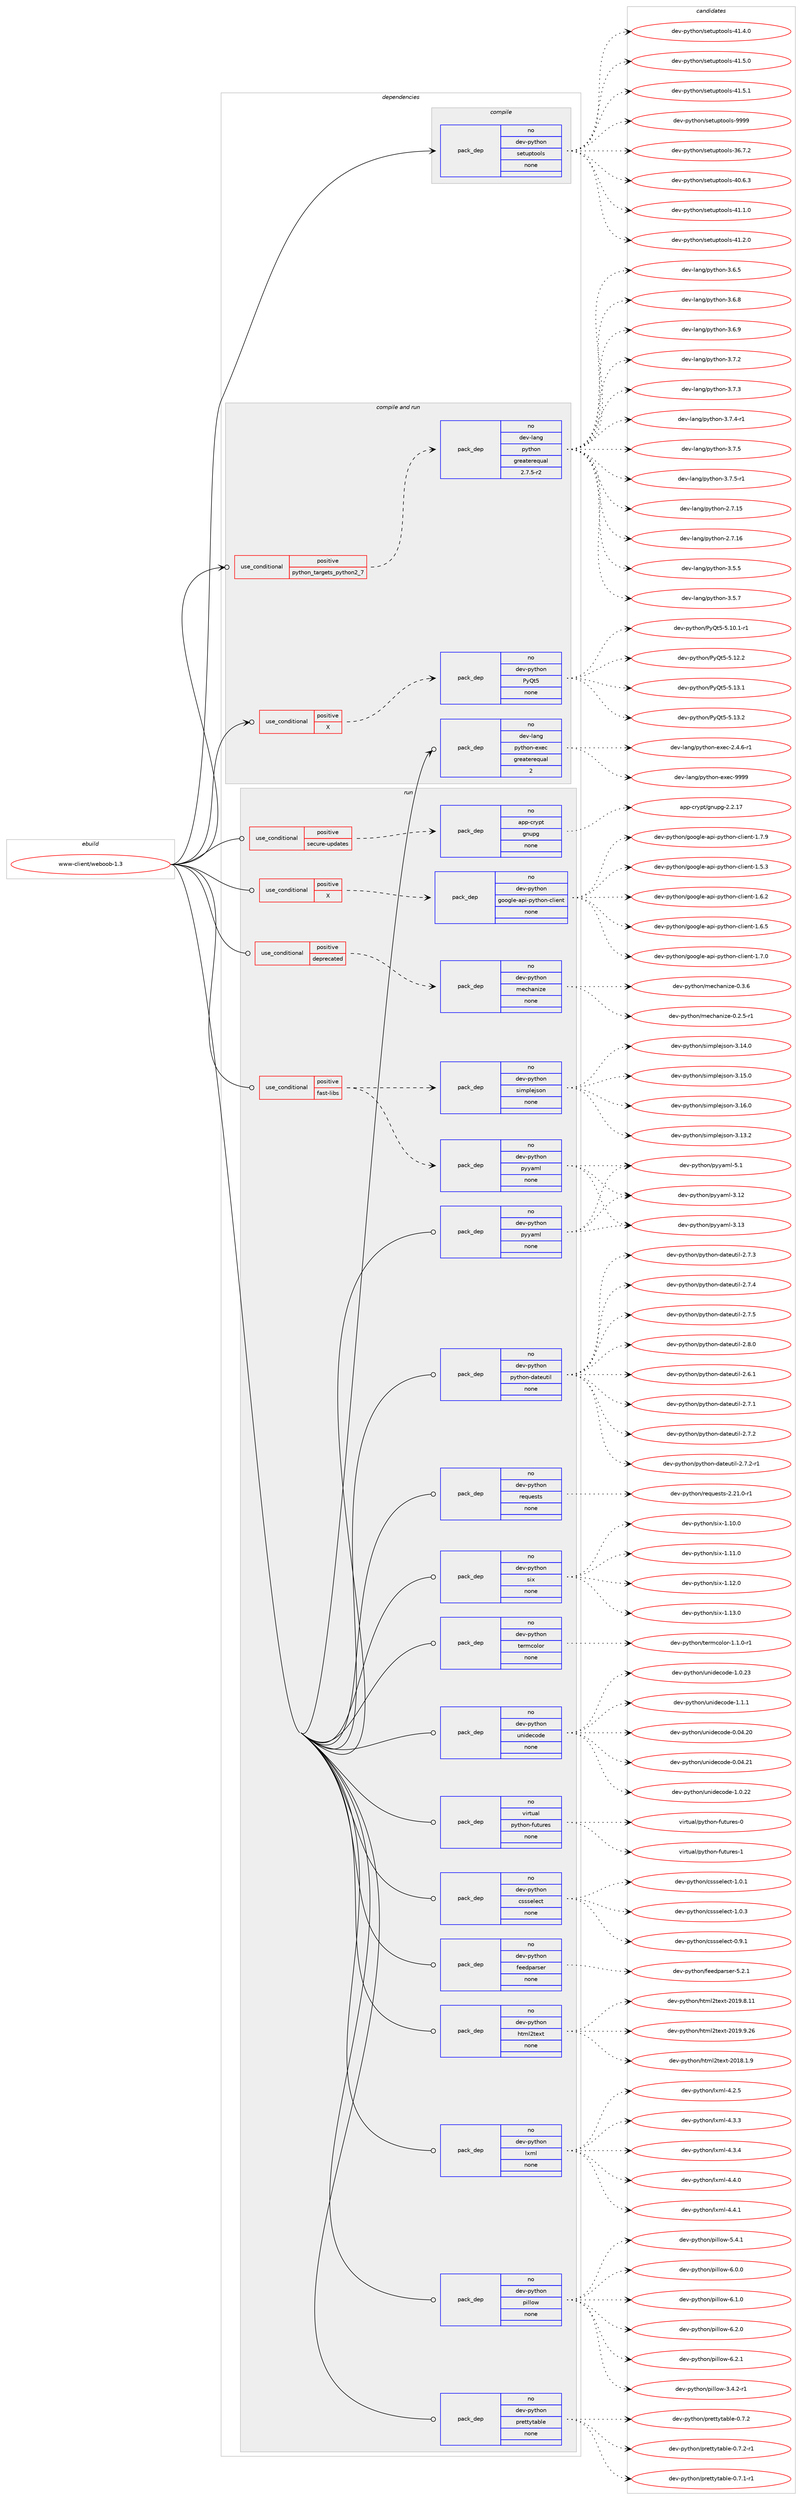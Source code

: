digraph prolog {

# *************
# Graph options
# *************

newrank=true;
concentrate=true;
compound=true;
graph [rankdir=LR,fontname=Helvetica,fontsize=10,ranksep=1.5];#, ranksep=2.5, nodesep=0.2];
edge  [arrowhead=vee];
node  [fontname=Helvetica,fontsize=10];

# **********
# The ebuild
# **********

subgraph cluster_leftcol {
color=gray;
rank=same;
label=<<i>ebuild</i>>;
id [label="www-client/weboob-1.3", color=red, width=4, href="../www-client/weboob-1.3.svg"];
}

# ****************
# The dependencies
# ****************

subgraph cluster_midcol {
color=gray;
label=<<i>dependencies</i>>;
subgraph cluster_compile {
fillcolor="#eeeeee";
style=filled;
label=<<i>compile</i>>;
subgraph pack674780 {
dependency908954 [label=<<TABLE BORDER="0" CELLBORDER="1" CELLSPACING="0" CELLPADDING="4" WIDTH="220"><TR><TD ROWSPAN="6" CELLPADDING="30">pack_dep</TD></TR><TR><TD WIDTH="110">no</TD></TR><TR><TD>dev-python</TD></TR><TR><TD>setuptools</TD></TR><TR><TD>none</TD></TR><TR><TD></TD></TR></TABLE>>, shape=none, color=blue];
}
id:e -> dependency908954:w [weight=20,style="solid",arrowhead="vee"];
}
subgraph cluster_compileandrun {
fillcolor="#eeeeee";
style=filled;
label=<<i>compile and run</i>>;
subgraph cond217803 {
dependency908955 [label=<<TABLE BORDER="0" CELLBORDER="1" CELLSPACING="0" CELLPADDING="4"><TR><TD ROWSPAN="3" CELLPADDING="10">use_conditional</TD></TR><TR><TD>positive</TD></TR><TR><TD>X</TD></TR></TABLE>>, shape=none, color=red];
subgraph pack674781 {
dependency908956 [label=<<TABLE BORDER="0" CELLBORDER="1" CELLSPACING="0" CELLPADDING="4" WIDTH="220"><TR><TD ROWSPAN="6" CELLPADDING="30">pack_dep</TD></TR><TR><TD WIDTH="110">no</TD></TR><TR><TD>dev-python</TD></TR><TR><TD>PyQt5</TD></TR><TR><TD>none</TD></TR><TR><TD></TD></TR></TABLE>>, shape=none, color=blue];
}
dependency908955:e -> dependency908956:w [weight=20,style="dashed",arrowhead="vee"];
}
id:e -> dependency908955:w [weight=20,style="solid",arrowhead="odotvee"];
subgraph cond217804 {
dependency908957 [label=<<TABLE BORDER="0" CELLBORDER="1" CELLSPACING="0" CELLPADDING="4"><TR><TD ROWSPAN="3" CELLPADDING="10">use_conditional</TD></TR><TR><TD>positive</TD></TR><TR><TD>python_targets_python2_7</TD></TR></TABLE>>, shape=none, color=red];
subgraph pack674782 {
dependency908958 [label=<<TABLE BORDER="0" CELLBORDER="1" CELLSPACING="0" CELLPADDING="4" WIDTH="220"><TR><TD ROWSPAN="6" CELLPADDING="30">pack_dep</TD></TR><TR><TD WIDTH="110">no</TD></TR><TR><TD>dev-lang</TD></TR><TR><TD>python</TD></TR><TR><TD>greaterequal</TD></TR><TR><TD>2.7.5-r2</TD></TR></TABLE>>, shape=none, color=blue];
}
dependency908957:e -> dependency908958:w [weight=20,style="dashed",arrowhead="vee"];
}
id:e -> dependency908957:w [weight=20,style="solid",arrowhead="odotvee"];
subgraph pack674783 {
dependency908959 [label=<<TABLE BORDER="0" CELLBORDER="1" CELLSPACING="0" CELLPADDING="4" WIDTH="220"><TR><TD ROWSPAN="6" CELLPADDING="30">pack_dep</TD></TR><TR><TD WIDTH="110">no</TD></TR><TR><TD>dev-lang</TD></TR><TR><TD>python-exec</TD></TR><TR><TD>greaterequal</TD></TR><TR><TD>2</TD></TR></TABLE>>, shape=none, color=blue];
}
id:e -> dependency908959:w [weight=20,style="solid",arrowhead="odotvee"];
}
subgraph cluster_run {
fillcolor="#eeeeee";
style=filled;
label=<<i>run</i>>;
subgraph cond217805 {
dependency908960 [label=<<TABLE BORDER="0" CELLBORDER="1" CELLSPACING="0" CELLPADDING="4"><TR><TD ROWSPAN="3" CELLPADDING="10">use_conditional</TD></TR><TR><TD>positive</TD></TR><TR><TD>X</TD></TR></TABLE>>, shape=none, color=red];
subgraph pack674784 {
dependency908961 [label=<<TABLE BORDER="0" CELLBORDER="1" CELLSPACING="0" CELLPADDING="4" WIDTH="220"><TR><TD ROWSPAN="6" CELLPADDING="30">pack_dep</TD></TR><TR><TD WIDTH="110">no</TD></TR><TR><TD>dev-python</TD></TR><TR><TD>google-api-python-client</TD></TR><TR><TD>none</TD></TR><TR><TD></TD></TR></TABLE>>, shape=none, color=blue];
}
dependency908960:e -> dependency908961:w [weight=20,style="dashed",arrowhead="vee"];
}
id:e -> dependency908960:w [weight=20,style="solid",arrowhead="odot"];
subgraph cond217806 {
dependency908962 [label=<<TABLE BORDER="0" CELLBORDER="1" CELLSPACING="0" CELLPADDING="4"><TR><TD ROWSPAN="3" CELLPADDING="10">use_conditional</TD></TR><TR><TD>positive</TD></TR><TR><TD>deprecated</TD></TR></TABLE>>, shape=none, color=red];
subgraph pack674785 {
dependency908963 [label=<<TABLE BORDER="0" CELLBORDER="1" CELLSPACING="0" CELLPADDING="4" WIDTH="220"><TR><TD ROWSPAN="6" CELLPADDING="30">pack_dep</TD></TR><TR><TD WIDTH="110">no</TD></TR><TR><TD>dev-python</TD></TR><TR><TD>mechanize</TD></TR><TR><TD>none</TD></TR><TR><TD></TD></TR></TABLE>>, shape=none, color=blue];
}
dependency908962:e -> dependency908963:w [weight=20,style="dashed",arrowhead="vee"];
}
id:e -> dependency908962:w [weight=20,style="solid",arrowhead="odot"];
subgraph cond217807 {
dependency908964 [label=<<TABLE BORDER="0" CELLBORDER="1" CELLSPACING="0" CELLPADDING="4"><TR><TD ROWSPAN="3" CELLPADDING="10">use_conditional</TD></TR><TR><TD>positive</TD></TR><TR><TD>fast-libs</TD></TR></TABLE>>, shape=none, color=red];
subgraph pack674786 {
dependency908965 [label=<<TABLE BORDER="0" CELLBORDER="1" CELLSPACING="0" CELLPADDING="4" WIDTH="220"><TR><TD ROWSPAN="6" CELLPADDING="30">pack_dep</TD></TR><TR><TD WIDTH="110">no</TD></TR><TR><TD>dev-python</TD></TR><TR><TD>pyyaml</TD></TR><TR><TD>none</TD></TR><TR><TD></TD></TR></TABLE>>, shape=none, color=blue];
}
dependency908964:e -> dependency908965:w [weight=20,style="dashed",arrowhead="vee"];
subgraph pack674787 {
dependency908966 [label=<<TABLE BORDER="0" CELLBORDER="1" CELLSPACING="0" CELLPADDING="4" WIDTH="220"><TR><TD ROWSPAN="6" CELLPADDING="30">pack_dep</TD></TR><TR><TD WIDTH="110">no</TD></TR><TR><TD>dev-python</TD></TR><TR><TD>simplejson</TD></TR><TR><TD>none</TD></TR><TR><TD></TD></TR></TABLE>>, shape=none, color=blue];
}
dependency908964:e -> dependency908966:w [weight=20,style="dashed",arrowhead="vee"];
}
id:e -> dependency908964:w [weight=20,style="solid",arrowhead="odot"];
subgraph cond217808 {
dependency908967 [label=<<TABLE BORDER="0" CELLBORDER="1" CELLSPACING="0" CELLPADDING="4"><TR><TD ROWSPAN="3" CELLPADDING="10">use_conditional</TD></TR><TR><TD>positive</TD></TR><TR><TD>secure-updates</TD></TR></TABLE>>, shape=none, color=red];
subgraph pack674788 {
dependency908968 [label=<<TABLE BORDER="0" CELLBORDER="1" CELLSPACING="0" CELLPADDING="4" WIDTH="220"><TR><TD ROWSPAN="6" CELLPADDING="30">pack_dep</TD></TR><TR><TD WIDTH="110">no</TD></TR><TR><TD>app-crypt</TD></TR><TR><TD>gnupg</TD></TR><TR><TD>none</TD></TR><TR><TD></TD></TR></TABLE>>, shape=none, color=blue];
}
dependency908967:e -> dependency908968:w [weight=20,style="dashed",arrowhead="vee"];
}
id:e -> dependency908967:w [weight=20,style="solid",arrowhead="odot"];
subgraph pack674789 {
dependency908969 [label=<<TABLE BORDER="0" CELLBORDER="1" CELLSPACING="0" CELLPADDING="4" WIDTH="220"><TR><TD ROWSPAN="6" CELLPADDING="30">pack_dep</TD></TR><TR><TD WIDTH="110">no</TD></TR><TR><TD>dev-python</TD></TR><TR><TD>cssselect</TD></TR><TR><TD>none</TD></TR><TR><TD></TD></TR></TABLE>>, shape=none, color=blue];
}
id:e -> dependency908969:w [weight=20,style="solid",arrowhead="odot"];
subgraph pack674790 {
dependency908970 [label=<<TABLE BORDER="0" CELLBORDER="1" CELLSPACING="0" CELLPADDING="4" WIDTH="220"><TR><TD ROWSPAN="6" CELLPADDING="30">pack_dep</TD></TR><TR><TD WIDTH="110">no</TD></TR><TR><TD>dev-python</TD></TR><TR><TD>feedparser</TD></TR><TR><TD>none</TD></TR><TR><TD></TD></TR></TABLE>>, shape=none, color=blue];
}
id:e -> dependency908970:w [weight=20,style="solid",arrowhead="odot"];
subgraph pack674791 {
dependency908971 [label=<<TABLE BORDER="0" CELLBORDER="1" CELLSPACING="0" CELLPADDING="4" WIDTH="220"><TR><TD ROWSPAN="6" CELLPADDING="30">pack_dep</TD></TR><TR><TD WIDTH="110">no</TD></TR><TR><TD>dev-python</TD></TR><TR><TD>html2text</TD></TR><TR><TD>none</TD></TR><TR><TD></TD></TR></TABLE>>, shape=none, color=blue];
}
id:e -> dependency908971:w [weight=20,style="solid",arrowhead="odot"];
subgraph pack674792 {
dependency908972 [label=<<TABLE BORDER="0" CELLBORDER="1" CELLSPACING="0" CELLPADDING="4" WIDTH="220"><TR><TD ROWSPAN="6" CELLPADDING="30">pack_dep</TD></TR><TR><TD WIDTH="110">no</TD></TR><TR><TD>dev-python</TD></TR><TR><TD>lxml</TD></TR><TR><TD>none</TD></TR><TR><TD></TD></TR></TABLE>>, shape=none, color=blue];
}
id:e -> dependency908972:w [weight=20,style="solid",arrowhead="odot"];
subgraph pack674793 {
dependency908973 [label=<<TABLE BORDER="0" CELLBORDER="1" CELLSPACING="0" CELLPADDING="4" WIDTH="220"><TR><TD ROWSPAN="6" CELLPADDING="30">pack_dep</TD></TR><TR><TD WIDTH="110">no</TD></TR><TR><TD>dev-python</TD></TR><TR><TD>pillow</TD></TR><TR><TD>none</TD></TR><TR><TD></TD></TR></TABLE>>, shape=none, color=blue];
}
id:e -> dependency908973:w [weight=20,style="solid",arrowhead="odot"];
subgraph pack674794 {
dependency908974 [label=<<TABLE BORDER="0" CELLBORDER="1" CELLSPACING="0" CELLPADDING="4" WIDTH="220"><TR><TD ROWSPAN="6" CELLPADDING="30">pack_dep</TD></TR><TR><TD WIDTH="110">no</TD></TR><TR><TD>dev-python</TD></TR><TR><TD>prettytable</TD></TR><TR><TD>none</TD></TR><TR><TD></TD></TR></TABLE>>, shape=none, color=blue];
}
id:e -> dependency908974:w [weight=20,style="solid",arrowhead="odot"];
subgraph pack674795 {
dependency908975 [label=<<TABLE BORDER="0" CELLBORDER="1" CELLSPACING="0" CELLPADDING="4" WIDTH="220"><TR><TD ROWSPAN="6" CELLPADDING="30">pack_dep</TD></TR><TR><TD WIDTH="110">no</TD></TR><TR><TD>dev-python</TD></TR><TR><TD>python-dateutil</TD></TR><TR><TD>none</TD></TR><TR><TD></TD></TR></TABLE>>, shape=none, color=blue];
}
id:e -> dependency908975:w [weight=20,style="solid",arrowhead="odot"];
subgraph pack674796 {
dependency908976 [label=<<TABLE BORDER="0" CELLBORDER="1" CELLSPACING="0" CELLPADDING="4" WIDTH="220"><TR><TD ROWSPAN="6" CELLPADDING="30">pack_dep</TD></TR><TR><TD WIDTH="110">no</TD></TR><TR><TD>dev-python</TD></TR><TR><TD>pyyaml</TD></TR><TR><TD>none</TD></TR><TR><TD></TD></TR></TABLE>>, shape=none, color=blue];
}
id:e -> dependency908976:w [weight=20,style="solid",arrowhead="odot"];
subgraph pack674797 {
dependency908977 [label=<<TABLE BORDER="0" CELLBORDER="1" CELLSPACING="0" CELLPADDING="4" WIDTH="220"><TR><TD ROWSPAN="6" CELLPADDING="30">pack_dep</TD></TR><TR><TD WIDTH="110">no</TD></TR><TR><TD>dev-python</TD></TR><TR><TD>requests</TD></TR><TR><TD>none</TD></TR><TR><TD></TD></TR></TABLE>>, shape=none, color=blue];
}
id:e -> dependency908977:w [weight=20,style="solid",arrowhead="odot"];
subgraph pack674798 {
dependency908978 [label=<<TABLE BORDER="0" CELLBORDER="1" CELLSPACING="0" CELLPADDING="4" WIDTH="220"><TR><TD ROWSPAN="6" CELLPADDING="30">pack_dep</TD></TR><TR><TD WIDTH="110">no</TD></TR><TR><TD>dev-python</TD></TR><TR><TD>six</TD></TR><TR><TD>none</TD></TR><TR><TD></TD></TR></TABLE>>, shape=none, color=blue];
}
id:e -> dependency908978:w [weight=20,style="solid",arrowhead="odot"];
subgraph pack674799 {
dependency908979 [label=<<TABLE BORDER="0" CELLBORDER="1" CELLSPACING="0" CELLPADDING="4" WIDTH="220"><TR><TD ROWSPAN="6" CELLPADDING="30">pack_dep</TD></TR><TR><TD WIDTH="110">no</TD></TR><TR><TD>dev-python</TD></TR><TR><TD>termcolor</TD></TR><TR><TD>none</TD></TR><TR><TD></TD></TR></TABLE>>, shape=none, color=blue];
}
id:e -> dependency908979:w [weight=20,style="solid",arrowhead="odot"];
subgraph pack674800 {
dependency908980 [label=<<TABLE BORDER="0" CELLBORDER="1" CELLSPACING="0" CELLPADDING="4" WIDTH="220"><TR><TD ROWSPAN="6" CELLPADDING="30">pack_dep</TD></TR><TR><TD WIDTH="110">no</TD></TR><TR><TD>dev-python</TD></TR><TR><TD>unidecode</TD></TR><TR><TD>none</TD></TR><TR><TD></TD></TR></TABLE>>, shape=none, color=blue];
}
id:e -> dependency908980:w [weight=20,style="solid",arrowhead="odot"];
subgraph pack674801 {
dependency908981 [label=<<TABLE BORDER="0" CELLBORDER="1" CELLSPACING="0" CELLPADDING="4" WIDTH="220"><TR><TD ROWSPAN="6" CELLPADDING="30">pack_dep</TD></TR><TR><TD WIDTH="110">no</TD></TR><TR><TD>virtual</TD></TR><TR><TD>python-futures</TD></TR><TR><TD>none</TD></TR><TR><TD></TD></TR></TABLE>>, shape=none, color=blue];
}
id:e -> dependency908981:w [weight=20,style="solid",arrowhead="odot"];
}
}

# **************
# The candidates
# **************

subgraph cluster_choices {
rank=same;
color=gray;
label=<<i>candidates</i>>;

subgraph choice674780 {
color=black;
nodesep=1;
choice100101118451121211161041111104711510111611711211611111110811545515446554650 [label="dev-python/setuptools-36.7.2", color=red, width=4,href="../dev-python/setuptools-36.7.2.svg"];
choice100101118451121211161041111104711510111611711211611111110811545524846544651 [label="dev-python/setuptools-40.6.3", color=red, width=4,href="../dev-python/setuptools-40.6.3.svg"];
choice100101118451121211161041111104711510111611711211611111110811545524946494648 [label="dev-python/setuptools-41.1.0", color=red, width=4,href="../dev-python/setuptools-41.1.0.svg"];
choice100101118451121211161041111104711510111611711211611111110811545524946504648 [label="dev-python/setuptools-41.2.0", color=red, width=4,href="../dev-python/setuptools-41.2.0.svg"];
choice100101118451121211161041111104711510111611711211611111110811545524946524648 [label="dev-python/setuptools-41.4.0", color=red, width=4,href="../dev-python/setuptools-41.4.0.svg"];
choice100101118451121211161041111104711510111611711211611111110811545524946534648 [label="dev-python/setuptools-41.5.0", color=red, width=4,href="../dev-python/setuptools-41.5.0.svg"];
choice100101118451121211161041111104711510111611711211611111110811545524946534649 [label="dev-python/setuptools-41.5.1", color=red, width=4,href="../dev-python/setuptools-41.5.1.svg"];
choice10010111845112121116104111110471151011161171121161111111081154557575757 [label="dev-python/setuptools-9999", color=red, width=4,href="../dev-python/setuptools-9999.svg"];
dependency908954:e -> choice100101118451121211161041111104711510111611711211611111110811545515446554650:w [style=dotted,weight="100"];
dependency908954:e -> choice100101118451121211161041111104711510111611711211611111110811545524846544651:w [style=dotted,weight="100"];
dependency908954:e -> choice100101118451121211161041111104711510111611711211611111110811545524946494648:w [style=dotted,weight="100"];
dependency908954:e -> choice100101118451121211161041111104711510111611711211611111110811545524946504648:w [style=dotted,weight="100"];
dependency908954:e -> choice100101118451121211161041111104711510111611711211611111110811545524946524648:w [style=dotted,weight="100"];
dependency908954:e -> choice100101118451121211161041111104711510111611711211611111110811545524946534648:w [style=dotted,weight="100"];
dependency908954:e -> choice100101118451121211161041111104711510111611711211611111110811545524946534649:w [style=dotted,weight="100"];
dependency908954:e -> choice10010111845112121116104111110471151011161171121161111111081154557575757:w [style=dotted,weight="100"];
}
subgraph choice674781 {
color=black;
nodesep=1;
choice1001011184511212111610411111047801218111653455346494846494511449 [label="dev-python/PyQt5-5.10.1-r1", color=red, width=4,href="../dev-python/PyQt5-5.10.1-r1.svg"];
choice100101118451121211161041111104780121811165345534649504650 [label="dev-python/PyQt5-5.12.2", color=red, width=4,href="../dev-python/PyQt5-5.12.2.svg"];
choice100101118451121211161041111104780121811165345534649514649 [label="dev-python/PyQt5-5.13.1", color=red, width=4,href="../dev-python/PyQt5-5.13.1.svg"];
choice100101118451121211161041111104780121811165345534649514650 [label="dev-python/PyQt5-5.13.2", color=red, width=4,href="../dev-python/PyQt5-5.13.2.svg"];
dependency908956:e -> choice1001011184511212111610411111047801218111653455346494846494511449:w [style=dotted,weight="100"];
dependency908956:e -> choice100101118451121211161041111104780121811165345534649504650:w [style=dotted,weight="100"];
dependency908956:e -> choice100101118451121211161041111104780121811165345534649514649:w [style=dotted,weight="100"];
dependency908956:e -> choice100101118451121211161041111104780121811165345534649514650:w [style=dotted,weight="100"];
}
subgraph choice674782 {
color=black;
nodesep=1;
choice10010111845108971101034711212111610411111045504655464953 [label="dev-lang/python-2.7.15", color=red, width=4,href="../dev-lang/python-2.7.15.svg"];
choice10010111845108971101034711212111610411111045504655464954 [label="dev-lang/python-2.7.16", color=red, width=4,href="../dev-lang/python-2.7.16.svg"];
choice100101118451089711010347112121116104111110455146534653 [label="dev-lang/python-3.5.5", color=red, width=4,href="../dev-lang/python-3.5.5.svg"];
choice100101118451089711010347112121116104111110455146534655 [label="dev-lang/python-3.5.7", color=red, width=4,href="../dev-lang/python-3.5.7.svg"];
choice100101118451089711010347112121116104111110455146544653 [label="dev-lang/python-3.6.5", color=red, width=4,href="../dev-lang/python-3.6.5.svg"];
choice100101118451089711010347112121116104111110455146544656 [label="dev-lang/python-3.6.8", color=red, width=4,href="../dev-lang/python-3.6.8.svg"];
choice100101118451089711010347112121116104111110455146544657 [label="dev-lang/python-3.6.9", color=red, width=4,href="../dev-lang/python-3.6.9.svg"];
choice100101118451089711010347112121116104111110455146554650 [label="dev-lang/python-3.7.2", color=red, width=4,href="../dev-lang/python-3.7.2.svg"];
choice100101118451089711010347112121116104111110455146554651 [label="dev-lang/python-3.7.3", color=red, width=4,href="../dev-lang/python-3.7.3.svg"];
choice1001011184510897110103471121211161041111104551465546524511449 [label="dev-lang/python-3.7.4-r1", color=red, width=4,href="../dev-lang/python-3.7.4-r1.svg"];
choice100101118451089711010347112121116104111110455146554653 [label="dev-lang/python-3.7.5", color=red, width=4,href="../dev-lang/python-3.7.5.svg"];
choice1001011184510897110103471121211161041111104551465546534511449 [label="dev-lang/python-3.7.5-r1", color=red, width=4,href="../dev-lang/python-3.7.5-r1.svg"];
dependency908958:e -> choice10010111845108971101034711212111610411111045504655464953:w [style=dotted,weight="100"];
dependency908958:e -> choice10010111845108971101034711212111610411111045504655464954:w [style=dotted,weight="100"];
dependency908958:e -> choice100101118451089711010347112121116104111110455146534653:w [style=dotted,weight="100"];
dependency908958:e -> choice100101118451089711010347112121116104111110455146534655:w [style=dotted,weight="100"];
dependency908958:e -> choice100101118451089711010347112121116104111110455146544653:w [style=dotted,weight="100"];
dependency908958:e -> choice100101118451089711010347112121116104111110455146544656:w [style=dotted,weight="100"];
dependency908958:e -> choice100101118451089711010347112121116104111110455146544657:w [style=dotted,weight="100"];
dependency908958:e -> choice100101118451089711010347112121116104111110455146554650:w [style=dotted,weight="100"];
dependency908958:e -> choice100101118451089711010347112121116104111110455146554651:w [style=dotted,weight="100"];
dependency908958:e -> choice1001011184510897110103471121211161041111104551465546524511449:w [style=dotted,weight="100"];
dependency908958:e -> choice100101118451089711010347112121116104111110455146554653:w [style=dotted,weight="100"];
dependency908958:e -> choice1001011184510897110103471121211161041111104551465546534511449:w [style=dotted,weight="100"];
}
subgraph choice674783 {
color=black;
nodesep=1;
choice10010111845108971101034711212111610411111045101120101994550465246544511449 [label="dev-lang/python-exec-2.4.6-r1", color=red, width=4,href="../dev-lang/python-exec-2.4.6-r1.svg"];
choice10010111845108971101034711212111610411111045101120101994557575757 [label="dev-lang/python-exec-9999", color=red, width=4,href="../dev-lang/python-exec-9999.svg"];
dependency908959:e -> choice10010111845108971101034711212111610411111045101120101994550465246544511449:w [style=dotted,weight="100"];
dependency908959:e -> choice10010111845108971101034711212111610411111045101120101994557575757:w [style=dotted,weight="100"];
}
subgraph choice674784 {
color=black;
nodesep=1;
choice10010111845112121116104111110471031111111031081014597112105451121211161041111104599108105101110116454946534651 [label="dev-python/google-api-python-client-1.5.3", color=red, width=4,href="../dev-python/google-api-python-client-1.5.3.svg"];
choice10010111845112121116104111110471031111111031081014597112105451121211161041111104599108105101110116454946544650 [label="dev-python/google-api-python-client-1.6.2", color=red, width=4,href="../dev-python/google-api-python-client-1.6.2.svg"];
choice10010111845112121116104111110471031111111031081014597112105451121211161041111104599108105101110116454946544653 [label="dev-python/google-api-python-client-1.6.5", color=red, width=4,href="../dev-python/google-api-python-client-1.6.5.svg"];
choice10010111845112121116104111110471031111111031081014597112105451121211161041111104599108105101110116454946554648 [label="dev-python/google-api-python-client-1.7.0", color=red, width=4,href="../dev-python/google-api-python-client-1.7.0.svg"];
choice10010111845112121116104111110471031111111031081014597112105451121211161041111104599108105101110116454946554657 [label="dev-python/google-api-python-client-1.7.9", color=red, width=4,href="../dev-python/google-api-python-client-1.7.9.svg"];
dependency908961:e -> choice10010111845112121116104111110471031111111031081014597112105451121211161041111104599108105101110116454946534651:w [style=dotted,weight="100"];
dependency908961:e -> choice10010111845112121116104111110471031111111031081014597112105451121211161041111104599108105101110116454946544650:w [style=dotted,weight="100"];
dependency908961:e -> choice10010111845112121116104111110471031111111031081014597112105451121211161041111104599108105101110116454946544653:w [style=dotted,weight="100"];
dependency908961:e -> choice10010111845112121116104111110471031111111031081014597112105451121211161041111104599108105101110116454946554648:w [style=dotted,weight="100"];
dependency908961:e -> choice10010111845112121116104111110471031111111031081014597112105451121211161041111104599108105101110116454946554657:w [style=dotted,weight="100"];
}
subgraph choice674785 {
color=black;
nodesep=1;
choice100101118451121211161041111104710910199104971101051221014548465046534511449 [label="dev-python/mechanize-0.2.5-r1", color=red, width=4,href="../dev-python/mechanize-0.2.5-r1.svg"];
choice10010111845112121116104111110471091019910497110105122101454846514654 [label="dev-python/mechanize-0.3.6", color=red, width=4,href="../dev-python/mechanize-0.3.6.svg"];
dependency908963:e -> choice100101118451121211161041111104710910199104971101051221014548465046534511449:w [style=dotted,weight="100"];
dependency908963:e -> choice10010111845112121116104111110471091019910497110105122101454846514654:w [style=dotted,weight="100"];
}
subgraph choice674786 {
color=black;
nodesep=1;
choice1001011184511212111610411111047112121121971091084551464950 [label="dev-python/pyyaml-3.12", color=red, width=4,href="../dev-python/pyyaml-3.12.svg"];
choice1001011184511212111610411111047112121121971091084551464951 [label="dev-python/pyyaml-3.13", color=red, width=4,href="../dev-python/pyyaml-3.13.svg"];
choice10010111845112121116104111110471121211219710910845534649 [label="dev-python/pyyaml-5.1", color=red, width=4,href="../dev-python/pyyaml-5.1.svg"];
dependency908965:e -> choice1001011184511212111610411111047112121121971091084551464950:w [style=dotted,weight="100"];
dependency908965:e -> choice1001011184511212111610411111047112121121971091084551464951:w [style=dotted,weight="100"];
dependency908965:e -> choice10010111845112121116104111110471121211219710910845534649:w [style=dotted,weight="100"];
}
subgraph choice674787 {
color=black;
nodesep=1;
choice100101118451121211161041111104711510510911210810110611511111045514649514650 [label="dev-python/simplejson-3.13.2", color=red, width=4,href="../dev-python/simplejson-3.13.2.svg"];
choice100101118451121211161041111104711510510911210810110611511111045514649524648 [label="dev-python/simplejson-3.14.0", color=red, width=4,href="../dev-python/simplejson-3.14.0.svg"];
choice100101118451121211161041111104711510510911210810110611511111045514649534648 [label="dev-python/simplejson-3.15.0", color=red, width=4,href="../dev-python/simplejson-3.15.0.svg"];
choice100101118451121211161041111104711510510911210810110611511111045514649544648 [label="dev-python/simplejson-3.16.0", color=red, width=4,href="../dev-python/simplejson-3.16.0.svg"];
dependency908966:e -> choice100101118451121211161041111104711510510911210810110611511111045514649514650:w [style=dotted,weight="100"];
dependency908966:e -> choice100101118451121211161041111104711510510911210810110611511111045514649524648:w [style=dotted,weight="100"];
dependency908966:e -> choice100101118451121211161041111104711510510911210810110611511111045514649534648:w [style=dotted,weight="100"];
dependency908966:e -> choice100101118451121211161041111104711510510911210810110611511111045514649544648:w [style=dotted,weight="100"];
}
subgraph choice674788 {
color=black;
nodesep=1;
choice9711211245991141211121164710311011711210345504650464955 [label="app-crypt/gnupg-2.2.17", color=red, width=4,href="../app-crypt/gnupg-2.2.17.svg"];
dependency908968:e -> choice9711211245991141211121164710311011711210345504650464955:w [style=dotted,weight="100"];
}
subgraph choice674789 {
color=black;
nodesep=1;
choice10010111845112121116104111110479911511511510110810199116454846574649 [label="dev-python/cssselect-0.9.1", color=red, width=4,href="../dev-python/cssselect-0.9.1.svg"];
choice10010111845112121116104111110479911511511510110810199116454946484649 [label="dev-python/cssselect-1.0.1", color=red, width=4,href="../dev-python/cssselect-1.0.1.svg"];
choice10010111845112121116104111110479911511511510110810199116454946484651 [label="dev-python/cssselect-1.0.3", color=red, width=4,href="../dev-python/cssselect-1.0.3.svg"];
dependency908969:e -> choice10010111845112121116104111110479911511511510110810199116454846574649:w [style=dotted,weight="100"];
dependency908969:e -> choice10010111845112121116104111110479911511511510110810199116454946484649:w [style=dotted,weight="100"];
dependency908969:e -> choice10010111845112121116104111110479911511511510110810199116454946484651:w [style=dotted,weight="100"];
}
subgraph choice674790 {
color=black;
nodesep=1;
choice100101118451121211161041111104710210110110011297114115101114455346504649 [label="dev-python/feedparser-5.2.1", color=red, width=4,href="../dev-python/feedparser-5.2.1.svg"];
dependency908970:e -> choice100101118451121211161041111104710210110110011297114115101114455346504649:w [style=dotted,weight="100"];
}
subgraph choice674791 {
color=black;
nodesep=1;
choice100101118451121211161041111104710411610910850116101120116455048495646494657 [label="dev-python/html2text-2018.1.9", color=red, width=4,href="../dev-python/html2text-2018.1.9.svg"];
choice10010111845112121116104111110471041161091085011610112011645504849574656464949 [label="dev-python/html2text-2019.8.11", color=red, width=4,href="../dev-python/html2text-2019.8.11.svg"];
choice10010111845112121116104111110471041161091085011610112011645504849574657465054 [label="dev-python/html2text-2019.9.26", color=red, width=4,href="../dev-python/html2text-2019.9.26.svg"];
dependency908971:e -> choice100101118451121211161041111104710411610910850116101120116455048495646494657:w [style=dotted,weight="100"];
dependency908971:e -> choice10010111845112121116104111110471041161091085011610112011645504849574656464949:w [style=dotted,weight="100"];
dependency908971:e -> choice10010111845112121116104111110471041161091085011610112011645504849574657465054:w [style=dotted,weight="100"];
}
subgraph choice674792 {
color=black;
nodesep=1;
choice1001011184511212111610411111047108120109108455246504653 [label="dev-python/lxml-4.2.5", color=red, width=4,href="../dev-python/lxml-4.2.5.svg"];
choice1001011184511212111610411111047108120109108455246514651 [label="dev-python/lxml-4.3.3", color=red, width=4,href="../dev-python/lxml-4.3.3.svg"];
choice1001011184511212111610411111047108120109108455246514652 [label="dev-python/lxml-4.3.4", color=red, width=4,href="../dev-python/lxml-4.3.4.svg"];
choice1001011184511212111610411111047108120109108455246524648 [label="dev-python/lxml-4.4.0", color=red, width=4,href="../dev-python/lxml-4.4.0.svg"];
choice1001011184511212111610411111047108120109108455246524649 [label="dev-python/lxml-4.4.1", color=red, width=4,href="../dev-python/lxml-4.4.1.svg"];
dependency908972:e -> choice1001011184511212111610411111047108120109108455246504653:w [style=dotted,weight="100"];
dependency908972:e -> choice1001011184511212111610411111047108120109108455246514651:w [style=dotted,weight="100"];
dependency908972:e -> choice1001011184511212111610411111047108120109108455246514652:w [style=dotted,weight="100"];
dependency908972:e -> choice1001011184511212111610411111047108120109108455246524648:w [style=dotted,weight="100"];
dependency908972:e -> choice1001011184511212111610411111047108120109108455246524649:w [style=dotted,weight="100"];
}
subgraph choice674793 {
color=black;
nodesep=1;
choice10010111845112121116104111110471121051081081111194551465246504511449 [label="dev-python/pillow-3.4.2-r1", color=red, width=4,href="../dev-python/pillow-3.4.2-r1.svg"];
choice1001011184511212111610411111047112105108108111119455346524649 [label="dev-python/pillow-5.4.1", color=red, width=4,href="../dev-python/pillow-5.4.1.svg"];
choice1001011184511212111610411111047112105108108111119455446484648 [label="dev-python/pillow-6.0.0", color=red, width=4,href="../dev-python/pillow-6.0.0.svg"];
choice1001011184511212111610411111047112105108108111119455446494648 [label="dev-python/pillow-6.1.0", color=red, width=4,href="../dev-python/pillow-6.1.0.svg"];
choice1001011184511212111610411111047112105108108111119455446504648 [label="dev-python/pillow-6.2.0", color=red, width=4,href="../dev-python/pillow-6.2.0.svg"];
choice1001011184511212111610411111047112105108108111119455446504649 [label="dev-python/pillow-6.2.1", color=red, width=4,href="../dev-python/pillow-6.2.1.svg"];
dependency908973:e -> choice10010111845112121116104111110471121051081081111194551465246504511449:w [style=dotted,weight="100"];
dependency908973:e -> choice1001011184511212111610411111047112105108108111119455346524649:w [style=dotted,weight="100"];
dependency908973:e -> choice1001011184511212111610411111047112105108108111119455446484648:w [style=dotted,weight="100"];
dependency908973:e -> choice1001011184511212111610411111047112105108108111119455446494648:w [style=dotted,weight="100"];
dependency908973:e -> choice1001011184511212111610411111047112105108108111119455446504648:w [style=dotted,weight="100"];
dependency908973:e -> choice1001011184511212111610411111047112105108108111119455446504649:w [style=dotted,weight="100"];
}
subgraph choice674794 {
color=black;
nodesep=1;
choice100101118451121211161041111104711211410111611612111697981081014548465546494511449 [label="dev-python/prettytable-0.7.1-r1", color=red, width=4,href="../dev-python/prettytable-0.7.1-r1.svg"];
choice10010111845112121116104111110471121141011161161211169798108101454846554650 [label="dev-python/prettytable-0.7.2", color=red, width=4,href="../dev-python/prettytable-0.7.2.svg"];
choice100101118451121211161041111104711211410111611612111697981081014548465546504511449 [label="dev-python/prettytable-0.7.2-r1", color=red, width=4,href="../dev-python/prettytable-0.7.2-r1.svg"];
dependency908974:e -> choice100101118451121211161041111104711211410111611612111697981081014548465546494511449:w [style=dotted,weight="100"];
dependency908974:e -> choice10010111845112121116104111110471121141011161161211169798108101454846554650:w [style=dotted,weight="100"];
dependency908974:e -> choice100101118451121211161041111104711211410111611612111697981081014548465546504511449:w [style=dotted,weight="100"];
}
subgraph choice674795 {
color=black;
nodesep=1;
choice10010111845112121116104111110471121211161041111104510097116101117116105108455046544649 [label="dev-python/python-dateutil-2.6.1", color=red, width=4,href="../dev-python/python-dateutil-2.6.1.svg"];
choice10010111845112121116104111110471121211161041111104510097116101117116105108455046554649 [label="dev-python/python-dateutil-2.7.1", color=red, width=4,href="../dev-python/python-dateutil-2.7.1.svg"];
choice10010111845112121116104111110471121211161041111104510097116101117116105108455046554650 [label="dev-python/python-dateutil-2.7.2", color=red, width=4,href="../dev-python/python-dateutil-2.7.2.svg"];
choice100101118451121211161041111104711212111610411111045100971161011171161051084550465546504511449 [label="dev-python/python-dateutil-2.7.2-r1", color=red, width=4,href="../dev-python/python-dateutil-2.7.2-r1.svg"];
choice10010111845112121116104111110471121211161041111104510097116101117116105108455046554651 [label="dev-python/python-dateutil-2.7.3", color=red, width=4,href="../dev-python/python-dateutil-2.7.3.svg"];
choice10010111845112121116104111110471121211161041111104510097116101117116105108455046554652 [label="dev-python/python-dateutil-2.7.4", color=red, width=4,href="../dev-python/python-dateutil-2.7.4.svg"];
choice10010111845112121116104111110471121211161041111104510097116101117116105108455046554653 [label="dev-python/python-dateutil-2.7.5", color=red, width=4,href="../dev-python/python-dateutil-2.7.5.svg"];
choice10010111845112121116104111110471121211161041111104510097116101117116105108455046564648 [label="dev-python/python-dateutil-2.8.0", color=red, width=4,href="../dev-python/python-dateutil-2.8.0.svg"];
dependency908975:e -> choice10010111845112121116104111110471121211161041111104510097116101117116105108455046544649:w [style=dotted,weight="100"];
dependency908975:e -> choice10010111845112121116104111110471121211161041111104510097116101117116105108455046554649:w [style=dotted,weight="100"];
dependency908975:e -> choice10010111845112121116104111110471121211161041111104510097116101117116105108455046554650:w [style=dotted,weight="100"];
dependency908975:e -> choice100101118451121211161041111104711212111610411111045100971161011171161051084550465546504511449:w [style=dotted,weight="100"];
dependency908975:e -> choice10010111845112121116104111110471121211161041111104510097116101117116105108455046554651:w [style=dotted,weight="100"];
dependency908975:e -> choice10010111845112121116104111110471121211161041111104510097116101117116105108455046554652:w [style=dotted,weight="100"];
dependency908975:e -> choice10010111845112121116104111110471121211161041111104510097116101117116105108455046554653:w [style=dotted,weight="100"];
dependency908975:e -> choice10010111845112121116104111110471121211161041111104510097116101117116105108455046564648:w [style=dotted,weight="100"];
}
subgraph choice674796 {
color=black;
nodesep=1;
choice1001011184511212111610411111047112121121971091084551464950 [label="dev-python/pyyaml-3.12", color=red, width=4,href="../dev-python/pyyaml-3.12.svg"];
choice1001011184511212111610411111047112121121971091084551464951 [label="dev-python/pyyaml-3.13", color=red, width=4,href="../dev-python/pyyaml-3.13.svg"];
choice10010111845112121116104111110471121211219710910845534649 [label="dev-python/pyyaml-5.1", color=red, width=4,href="../dev-python/pyyaml-5.1.svg"];
dependency908976:e -> choice1001011184511212111610411111047112121121971091084551464950:w [style=dotted,weight="100"];
dependency908976:e -> choice1001011184511212111610411111047112121121971091084551464951:w [style=dotted,weight="100"];
dependency908976:e -> choice10010111845112121116104111110471121211219710910845534649:w [style=dotted,weight="100"];
}
subgraph choice674797 {
color=black;
nodesep=1;
choice1001011184511212111610411111047114101113117101115116115455046504946484511449 [label="dev-python/requests-2.21.0-r1", color=red, width=4,href="../dev-python/requests-2.21.0-r1.svg"];
dependency908977:e -> choice1001011184511212111610411111047114101113117101115116115455046504946484511449:w [style=dotted,weight="100"];
}
subgraph choice674798 {
color=black;
nodesep=1;
choice100101118451121211161041111104711510512045494649484648 [label="dev-python/six-1.10.0", color=red, width=4,href="../dev-python/six-1.10.0.svg"];
choice100101118451121211161041111104711510512045494649494648 [label="dev-python/six-1.11.0", color=red, width=4,href="../dev-python/six-1.11.0.svg"];
choice100101118451121211161041111104711510512045494649504648 [label="dev-python/six-1.12.0", color=red, width=4,href="../dev-python/six-1.12.0.svg"];
choice100101118451121211161041111104711510512045494649514648 [label="dev-python/six-1.13.0", color=red, width=4,href="../dev-python/six-1.13.0.svg"];
dependency908978:e -> choice100101118451121211161041111104711510512045494649484648:w [style=dotted,weight="100"];
dependency908978:e -> choice100101118451121211161041111104711510512045494649494648:w [style=dotted,weight="100"];
dependency908978:e -> choice100101118451121211161041111104711510512045494649504648:w [style=dotted,weight="100"];
dependency908978:e -> choice100101118451121211161041111104711510512045494649514648:w [style=dotted,weight="100"];
}
subgraph choice674799 {
color=black;
nodesep=1;
choice1001011184511212111610411111047116101114109991111081111144549464946484511449 [label="dev-python/termcolor-1.1.0-r1", color=red, width=4,href="../dev-python/termcolor-1.1.0-r1.svg"];
dependency908979:e -> choice1001011184511212111610411111047116101114109991111081111144549464946484511449:w [style=dotted,weight="100"];
}
subgraph choice674800 {
color=black;
nodesep=1;
choice1001011184511212111610411111047117110105100101991111001014548464852465048 [label="dev-python/unidecode-0.04.20", color=red, width=4,href="../dev-python/unidecode-0.04.20.svg"];
choice1001011184511212111610411111047117110105100101991111001014548464852465049 [label="dev-python/unidecode-0.04.21", color=red, width=4,href="../dev-python/unidecode-0.04.21.svg"];
choice10010111845112121116104111110471171101051001019911110010145494648465050 [label="dev-python/unidecode-1.0.22", color=red, width=4,href="../dev-python/unidecode-1.0.22.svg"];
choice10010111845112121116104111110471171101051001019911110010145494648465051 [label="dev-python/unidecode-1.0.23", color=red, width=4,href="../dev-python/unidecode-1.0.23.svg"];
choice100101118451121211161041111104711711010510010199111100101454946494649 [label="dev-python/unidecode-1.1.1", color=red, width=4,href="../dev-python/unidecode-1.1.1.svg"];
dependency908980:e -> choice1001011184511212111610411111047117110105100101991111001014548464852465048:w [style=dotted,weight="100"];
dependency908980:e -> choice1001011184511212111610411111047117110105100101991111001014548464852465049:w [style=dotted,weight="100"];
dependency908980:e -> choice10010111845112121116104111110471171101051001019911110010145494648465050:w [style=dotted,weight="100"];
dependency908980:e -> choice10010111845112121116104111110471171101051001019911110010145494648465051:w [style=dotted,weight="100"];
dependency908980:e -> choice100101118451121211161041111104711711010510010199111100101454946494649:w [style=dotted,weight="100"];
}
subgraph choice674801 {
color=black;
nodesep=1;
choice1181051141161179710847112121116104111110451021171161171141011154548 [label="virtual/python-futures-0", color=red, width=4,href="../virtual/python-futures-0.svg"];
choice1181051141161179710847112121116104111110451021171161171141011154549 [label="virtual/python-futures-1", color=red, width=4,href="../virtual/python-futures-1.svg"];
dependency908981:e -> choice1181051141161179710847112121116104111110451021171161171141011154548:w [style=dotted,weight="100"];
dependency908981:e -> choice1181051141161179710847112121116104111110451021171161171141011154549:w [style=dotted,weight="100"];
}
}

}
